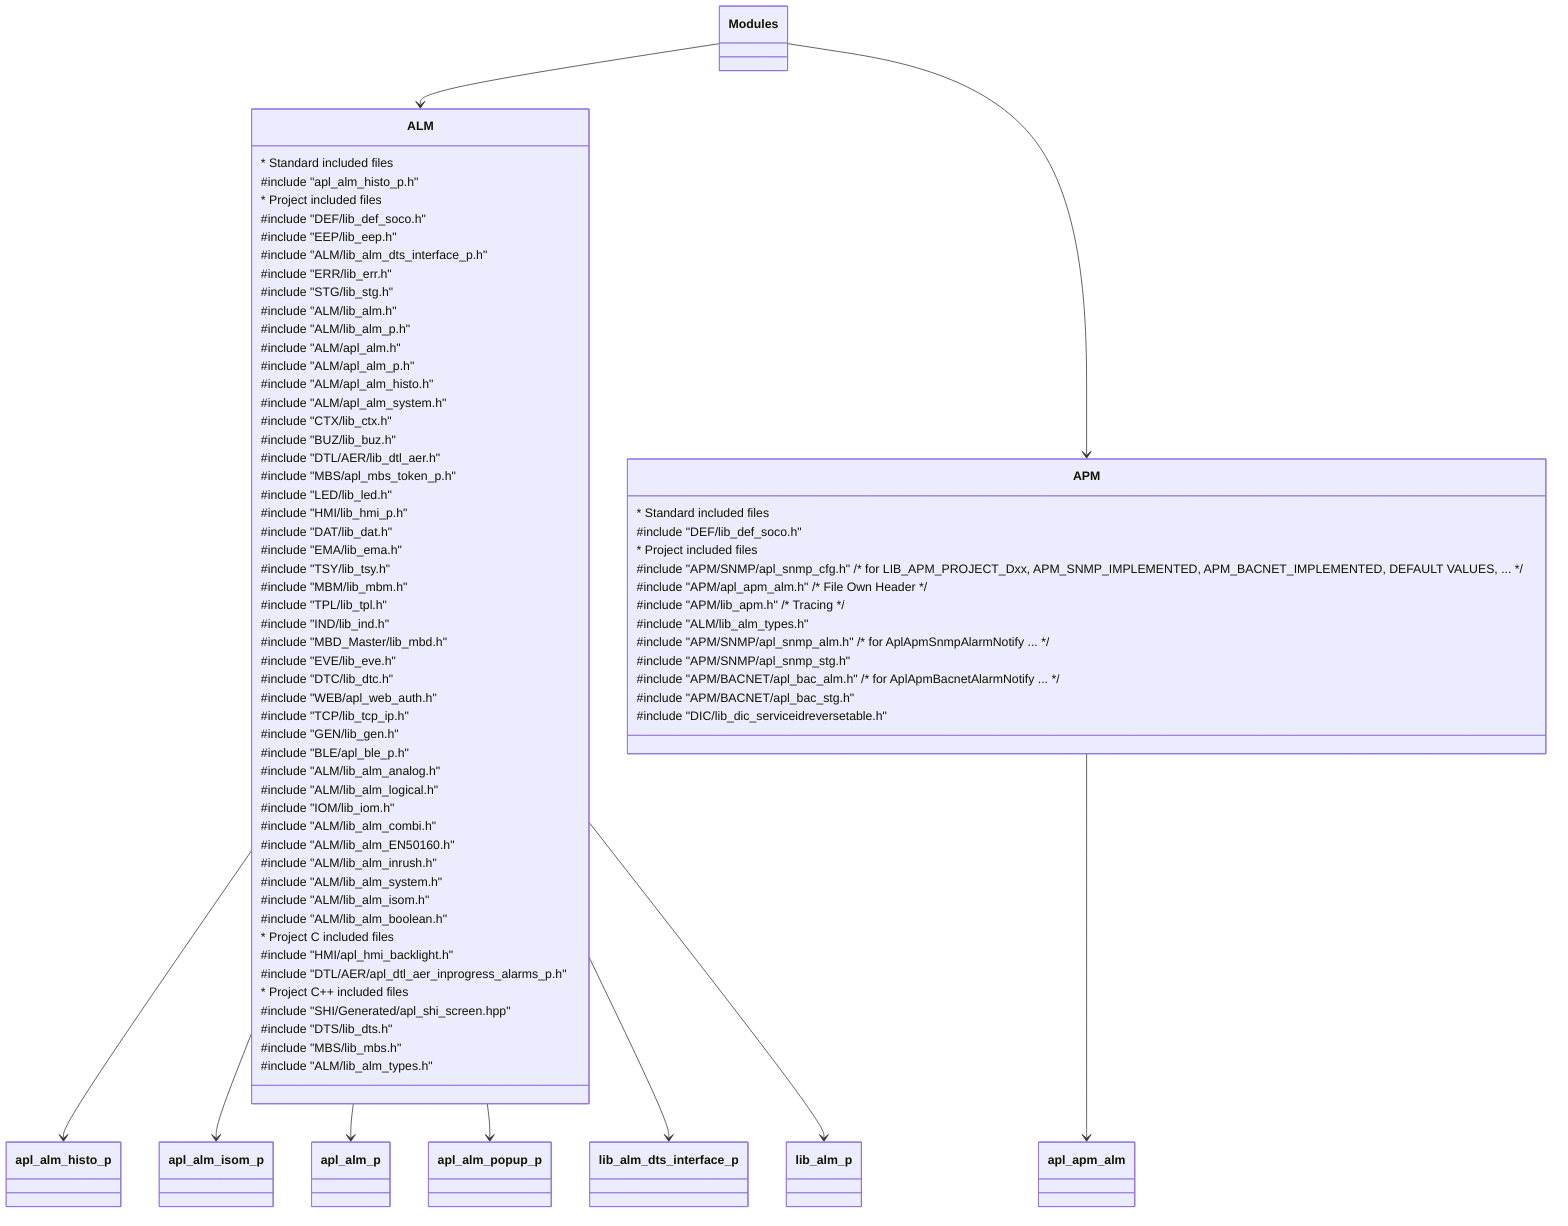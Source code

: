 classDiagram 
Modules --> ALM
ALM --> apl_alm_histo_p
ALM : * Standard included files

ALM : #include "apl_alm_histo_p.h"
ALM : * Project included files
ALM : #include "DEF/lib_def_soco.h"
ALM : #include "EEP/lib_eep.h"
ALM : #include "ALM/lib_alm_dts_interface_p.h"
ALM --> apl_alm_isom_p
ALM --> apl_alm_p
ALM : #include "ERR/lib_err.h"
ALM : #include "STG/lib_stg.h"
ALM : #include "ALM/lib_alm.h"
ALM : #include "ALM/lib_alm_p.h"
ALM : #include "ALM/apl_alm.h"
ALM : #include "ALM/apl_alm_p.h"
ALM : #include "ALM/apl_alm_histo.h"
ALM : #include "ALM/apl_alm_system.h"
ALM : #include "CTX/lib_ctx.h"
ALM : #include "BUZ/lib_buz.h"
ALM : #include "DTL/AER/lib_dtl_aer.h"
ALM : #include "MBS/apl_mbs_token_p.h"
ALM : #include "LED/lib_led.h"
ALM : #include "HMI/lib_hmi_p.h"
ALM : #include "DAT/lib_dat.h"
ALM : #include "EMA/lib_ema.h"
ALM : #include "TSY/lib_tsy.h"
ALM : #include "MBM/lib_mbm.h"
ALM : #include "TPL/lib_tpl.h"
ALM : #include "IND/lib_ind.h"
ALM : #include "MBD_Master/lib_mbd.h"
ALM : #include "EVE/lib_eve.h"
ALM : #include "DTC/lib_dtc.h"
ALM : #include "WEB/apl_web_auth.h"
ALM : #include "TCP/lib_tcp_ip.h"
ALM : #include "GEN/lib_gen.h"
ALM : #include "BLE/apl_ble_p.h"
ALM : #include "ALM/lib_alm_analog.h"
ALM : #include "ALM/lib_alm_logical.h"
ALM : #include "IOM/lib_iom.h"
ALM : #include "ALM/lib_alm_combi.h"
ALM : #include "ALM/lib_alm_EN50160.h"
ALM : #include "ALM/lib_alm_inrush.h"
ALM : #include "ALM/lib_alm_system.h"
ALM : #include "ALM/lib_alm_isom.h"
ALM : #include "ALM/lib_alm_boolean.h"
ALM --> apl_alm_popup_p
ALM : * Project C included files
ALM : #include "HMI/apl_hmi_backlight.h"
ALM : #include "DTL/AER/apl_dtl_aer_inprogress_alarms_p.h"
ALM : * Project C++ included files
ALM : #include "SHI/Generated/apl_shi_screen.hpp"
ALM --> lib_alm_dts_interface_p
ALM : #include "DTS/lib_dts.h"
ALM : #include "MBS/lib_mbs.h"
ALM --> lib_alm_p
ALM : #include "ALM/lib_alm_types.h"
Modules --> APM
APM --> apl_apm_alm
APM : * Standard included files
APM : #include "DEF/lib_def_soco.h"
APM : * Project included files
APM : #include "APM/SNMP/apl_snmp_cfg.h"    /* for LIB_APM_PROJECT_Dxx, APM_SNMP_IMPLEMENTED, APM_BACNET_IMPLEMENTED, DEFAULT VALUES, ... */
APM : #include "APM/apl_apm_alm.h"    /* File Own Header  */
APM : #include "APM/lib_apm.h"        /* Tracing */
APM : #include "ALM/lib_alm_types.h"
APM : #include "APM/SNMP/apl_snmp_alm.h"      /* for AplApmSnmpAlarmNotify ... */
APM : #include "APM/SNMP/apl_snmp_stg.h"
APM : #include "APM/BACNET/apl_bac_alm.h"     /* for AplApmBacnetAlarmNotify ... */
APM : #include "APM/BACNET/apl_bac_stg.h"
APM : #include "DIC/lib_dic_serviceidreversetable.h"